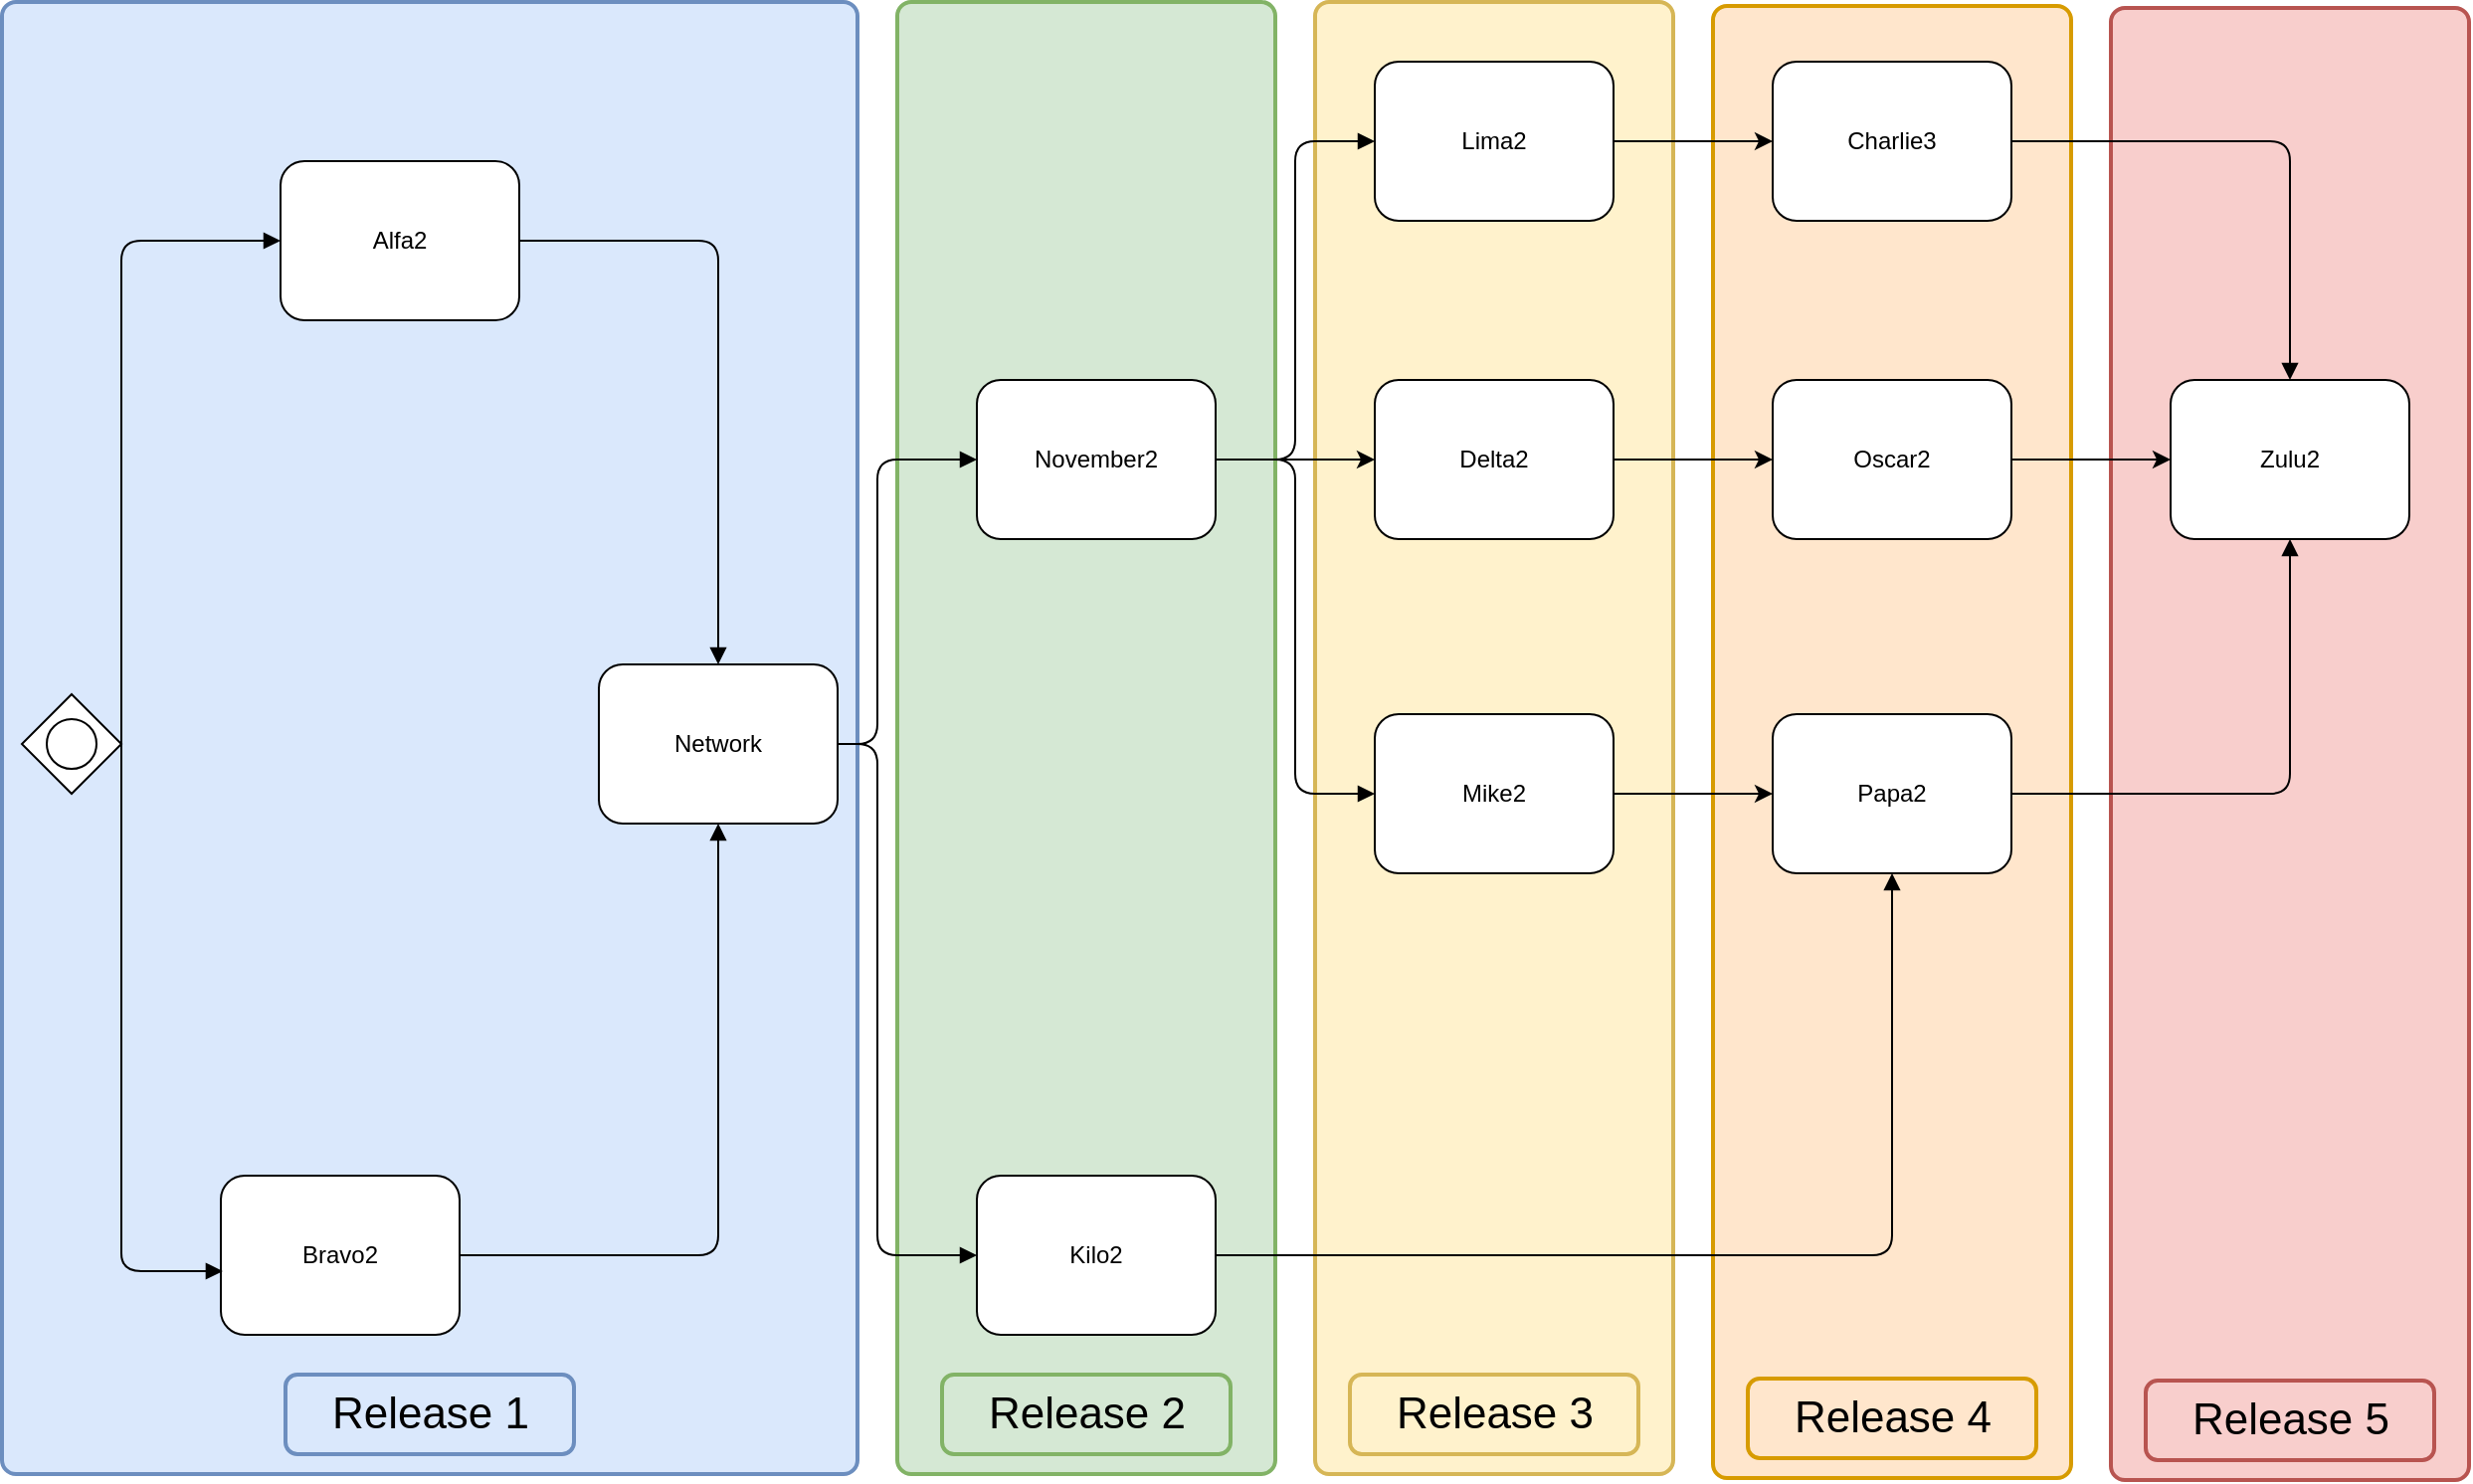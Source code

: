 <mxfile version="12.1.3" type="device" pages="1"><diagram id="BxzkeweHaF-bOpnlDuNK" name="Page-1"><mxGraphModel dx="1983" dy="1047" grid="1" gridSize="10" guides="1" tooltips="1" connect="1" arrows="1" fold="1" page="1" pageScale="1" pageWidth="1169" pageHeight="827" math="0" shadow="0"><root><mxCell id="0"/><mxCell id="1" parent="0"/><mxCell id="T5uIkKyTCGl3y_8hT5dj-17" value="" style="rounded=1;whiteSpace=wrap;html=1;absoluteArcSize=1;arcSize=14;strokeWidth=2;fillColor=#f8cecc;strokeColor=#b85450;" vertex="1" parent="1"><mxGeometry x="1070" y="43" width="180" height="740" as="geometry"/></mxCell><mxCell id="T5uIkKyTCGl3y_8hT5dj-18" value="Release 5" style="text;html=1;strokeColor=#b85450;fillColor=#f8cecc;align=center;verticalAlign=middle;whiteSpace=wrap;rounded=1;fontSize=22;strokeWidth=2;" vertex="1" parent="1"><mxGeometry x="1087.5" y="733" width="145" height="40" as="geometry"/></mxCell><mxCell id="T5uIkKyTCGl3y_8hT5dj-12" value="" style="rounded=1;whiteSpace=wrap;html=1;absoluteArcSize=1;arcSize=14;strokeWidth=2;fillColor=#ffe6cc;strokeColor=#d79b00;" vertex="1" parent="1"><mxGeometry x="870" y="42" width="180" height="740" as="geometry"/></mxCell><mxCell id="T5uIkKyTCGl3y_8hT5dj-3" value="" style="rounded=1;whiteSpace=wrap;html=1;absoluteArcSize=1;arcSize=14;strokeWidth=2;fillColor=#fff2cc;strokeColor=#d6b656;" vertex="1" parent="1"><mxGeometry x="670" y="40" width="180" height="740" as="geometry"/></mxCell><mxCell id="T5uIkKyTCGl3y_8hT5dj-4" value="Release 3" style="text;html=1;strokeColor=#d6b656;fillColor=#fff2cc;align=center;verticalAlign=middle;whiteSpace=wrap;rounded=1;fontSize=22;strokeWidth=2;" vertex="1" parent="1"><mxGeometry x="687.5" y="730" width="145" height="40" as="geometry"/></mxCell><mxCell id="T5uIkKyTCGl3y_8hT5dj-1" value="" style="rounded=1;whiteSpace=wrap;html=1;absoluteArcSize=1;arcSize=14;strokeWidth=2;fillColor=#d5e8d4;strokeColor=#82b366;" vertex="1" parent="1"><mxGeometry x="460" y="40" width="190" height="740" as="geometry"/></mxCell><mxCell id="T5uIkKyTCGl3y_8hT5dj-2" value="Release 2" style="text;html=1;strokeColor=#82b366;fillColor=#d5e8d4;align=center;verticalAlign=middle;whiteSpace=wrap;rounded=1;fontSize=22;strokeWidth=2;" vertex="1" parent="1"><mxGeometry x="482.5" y="730" width="145" height="40" as="geometry"/></mxCell><mxCell id="quVbxQPPlhL9Qug2OSyB-41" value="" style="rounded=1;whiteSpace=wrap;html=1;absoluteArcSize=1;arcSize=14;strokeWidth=2;fillColor=#dae8fc;strokeColor=#6c8ebf;" parent="1" vertex="1"><mxGeometry x="10" y="40" width="430" height="740" as="geometry"/></mxCell><mxCell id="R1xNkgSg3E6yaCgUJ3KR-2" value="Alfa2" style="shape=ext;rounded=1;html=1;whiteSpace=wrap;" parent="1" vertex="1"><mxGeometry x="150" y="120" width="120" height="80" as="geometry"/></mxCell><mxCell id="R1xNkgSg3E6yaCgUJ3KR-3" value="" style="shape=mxgraph.bpmn.shape;html=1;verticalLabelPosition=bottom;labelBackgroundColor=#ffffff;verticalAlign=top;align=center;perimeter=rhombusPerimeter;background=gateway;outlineConnect=0;outline=standard;symbol=general;" parent="1" vertex="1"><mxGeometry x="20" y="388" width="50" height="50" as="geometry"/></mxCell><mxCell id="R1xNkgSg3E6yaCgUJ3KR-4" value="Bravo2" style="shape=ext;rounded=1;html=1;whiteSpace=wrap;" parent="1" vertex="1"><mxGeometry x="120" y="630" width="120" height="80" as="geometry"/></mxCell><mxCell id="R1xNkgSg3E6yaCgUJ3KR-5" value="" style="endArrow=block;endFill=1;endSize=6;html=1;exitX=1;exitY=0.5;exitDx=0;exitDy=0;entryX=0;entryY=0.5;entryDx=0;entryDy=0;" parent="1" source="R1xNkgSg3E6yaCgUJ3KR-3" target="R1xNkgSg3E6yaCgUJ3KR-2" edge="1"><mxGeometry width="100" relative="1" as="geometry"><mxPoint x="10" y="730" as="sourcePoint"/><mxPoint x="110" y="730" as="targetPoint"/><Array as="points"><mxPoint x="70" y="160"/></Array></mxGeometry></mxCell><mxCell id="R1xNkgSg3E6yaCgUJ3KR-6" value="" style="endArrow=block;endFill=1;endSize=6;html=1;exitX=1;exitY=0.5;exitDx=0;exitDy=0;entryX=0.008;entryY=0.6;entryDx=0;entryDy=0;entryPerimeter=0;" parent="1" source="R1xNkgSg3E6yaCgUJ3KR-3" target="R1xNkgSg3E6yaCgUJ3KR-4" edge="1"><mxGeometry width="100" relative="1" as="geometry"><mxPoint x="90" y="470" as="sourcePoint"/><mxPoint x="190" y="470" as="targetPoint"/><Array as="points"><mxPoint x="70" y="650"/><mxPoint x="70" y="678"/></Array></mxGeometry></mxCell><mxCell id="quVbxQPPlhL9Qug2OSyB-1" value="Network" style="shape=ext;rounded=1;html=1;whiteSpace=wrap;" parent="1" vertex="1"><mxGeometry x="310" y="373" width="120" height="80" as="geometry"/></mxCell><mxCell id="quVbxQPPlhL9Qug2OSyB-2" value="" style="endArrow=block;endFill=1;endSize=6;html=1;exitX=1;exitY=0.5;exitDx=0;exitDy=0;entryX=0.5;entryY=0;entryDx=0;entryDy=0;" parent="1" source="R1xNkgSg3E6yaCgUJ3KR-2" target="quVbxQPPlhL9Qug2OSyB-1" edge="1"><mxGeometry width="100" relative="1" as="geometry"><mxPoint x="330" y="220" as="sourcePoint"/><mxPoint x="430" y="220" as="targetPoint"/><Array as="points"><mxPoint x="370" y="160"/></Array></mxGeometry></mxCell><mxCell id="quVbxQPPlhL9Qug2OSyB-3" value="" style="endArrow=block;endFill=1;endSize=6;html=1;exitX=1;exitY=0.5;exitDx=0;exitDy=0;entryX=0.5;entryY=1;entryDx=0;entryDy=0;" parent="1" source="R1xNkgSg3E6yaCgUJ3KR-4" target="quVbxQPPlhL9Qug2OSyB-1" edge="1"><mxGeometry width="100" relative="1" as="geometry"><mxPoint x="320" y="580" as="sourcePoint"/><mxPoint x="420" y="580" as="targetPoint"/><Array as="points"><mxPoint x="370" y="670"/></Array></mxGeometry></mxCell><mxCell id="quVbxQPPlhL9Qug2OSyB-16" value="" style="edgeStyle=orthogonalEdgeStyle;rounded=0;orthogonalLoop=1;jettySize=auto;html=1;" parent="1" source="quVbxQPPlhL9Qug2OSyB-4" target="quVbxQPPlhL9Qug2OSyB-15" edge="1"><mxGeometry relative="1" as="geometry"/></mxCell><mxCell id="quVbxQPPlhL9Qug2OSyB-4" value="November2" style="shape=ext;rounded=1;html=1;whiteSpace=wrap;" parent="1" vertex="1"><mxGeometry x="500" y="230" width="120" height="80" as="geometry"/></mxCell><mxCell id="quVbxQPPlhL9Qug2OSyB-29" value="" style="edgeStyle=orthogonalEdgeStyle;rounded=0;orthogonalLoop=1;jettySize=auto;html=1;" parent="1" source="quVbxQPPlhL9Qug2OSyB-24" target="quVbxQPPlhL9Qug2OSyB-28" edge="1"><mxGeometry relative="1" as="geometry"/></mxCell><mxCell id="quVbxQPPlhL9Qug2OSyB-24" value="Lima2" style="shape=ext;rounded=1;html=1;whiteSpace=wrap;" parent="1" vertex="1"><mxGeometry x="700" y="70" width="120" height="80" as="geometry"/></mxCell><mxCell id="quVbxQPPlhL9Qug2OSyB-28" value="Charlie3" style="shape=ext;rounded=1;html=1;whiteSpace=wrap;" parent="1" vertex="1"><mxGeometry x="900" y="70" width="120" height="80" as="geometry"/></mxCell><mxCell id="quVbxQPPlhL9Qug2OSyB-27" value="" style="edgeStyle=orthogonalEdgeStyle;rounded=0;orthogonalLoop=1;jettySize=auto;html=1;" parent="1" source="quVbxQPPlhL9Qug2OSyB-22" target="quVbxQPPlhL9Qug2OSyB-26" edge="1"><mxGeometry relative="1" as="geometry"/></mxCell><mxCell id="quVbxQPPlhL9Qug2OSyB-22" value="Mike2" style="shape=ext;rounded=1;html=1;whiteSpace=wrap;" parent="1" vertex="1"><mxGeometry x="700" y="398" width="120" height="80" as="geometry"/></mxCell><mxCell id="quVbxQPPlhL9Qug2OSyB-26" value="Papa2" style="shape=ext;rounded=1;html=1;whiteSpace=wrap;" parent="1" vertex="1"><mxGeometry x="900" y="398" width="120" height="80" as="geometry"/></mxCell><mxCell id="quVbxQPPlhL9Qug2OSyB-21" value="" style="edgeStyle=orthogonalEdgeStyle;rounded=0;orthogonalLoop=1;jettySize=auto;html=1;" parent="1" source="quVbxQPPlhL9Qug2OSyB-15" target="quVbxQPPlhL9Qug2OSyB-20" edge="1"><mxGeometry relative="1" as="geometry"/></mxCell><mxCell id="quVbxQPPlhL9Qug2OSyB-15" value="Delta2" style="shape=ext;rounded=1;html=1;whiteSpace=wrap;" parent="1" vertex="1"><mxGeometry x="700" y="230" width="120" height="80" as="geometry"/></mxCell><mxCell id="quVbxQPPlhL9Qug2OSyB-35" value="" style="edgeStyle=orthogonalEdgeStyle;rounded=0;orthogonalLoop=1;jettySize=auto;html=1;" parent="1" source="quVbxQPPlhL9Qug2OSyB-20" target="quVbxQPPlhL9Qug2OSyB-34" edge="1"><mxGeometry relative="1" as="geometry"/></mxCell><mxCell id="quVbxQPPlhL9Qug2OSyB-20" value="Oscar2" style="shape=ext;rounded=1;html=1;whiteSpace=wrap;" parent="1" vertex="1"><mxGeometry x="900" y="230" width="120" height="80" as="geometry"/></mxCell><mxCell id="quVbxQPPlhL9Qug2OSyB-34" value="Zulu2" style="shape=ext;rounded=1;html=1;whiteSpace=wrap;" parent="1" vertex="1"><mxGeometry x="1100" y="230" width="120" height="80" as="geometry"/></mxCell><mxCell id="quVbxQPPlhL9Qug2OSyB-8" value="Kilo2" style="shape=ext;rounded=1;html=1;whiteSpace=wrap;" parent="1" vertex="1"><mxGeometry x="500" y="630" width="120" height="80" as="geometry"/></mxCell><mxCell id="quVbxQPPlhL9Qug2OSyB-30" value="" style="endArrow=block;endFill=1;endSize=6;html=1;exitX=1;exitY=0.5;exitDx=0;exitDy=0;entryX=0;entryY=0.5;entryDx=0;entryDy=0;" parent="1" source="quVbxQPPlhL9Qug2OSyB-1" target="quVbxQPPlhL9Qug2OSyB-8" edge="1"><mxGeometry width="100" relative="1" as="geometry"><mxPoint x="370" y="500" as="sourcePoint"/><mxPoint x="470" y="500" as="targetPoint"/><Array as="points"><mxPoint x="450" y="413"/><mxPoint x="450" y="670"/></Array></mxGeometry></mxCell><mxCell id="quVbxQPPlhL9Qug2OSyB-33" value="" style="endArrow=block;endFill=1;endSize=6;html=1;exitX=1;exitY=0.5;exitDx=0;exitDy=0;entryX=0;entryY=0.5;entryDx=0;entryDy=0;" parent="1" source="quVbxQPPlhL9Qug2OSyB-1" target="quVbxQPPlhL9Qug2OSyB-4" edge="1"><mxGeometry width="100" relative="1" as="geometry"><mxPoint x="450" y="372.5" as="sourcePoint"/><mxPoint x="550" y="372.5" as="targetPoint"/><Array as="points"><mxPoint x="450" y="413"/><mxPoint x="450" y="270"/></Array></mxGeometry></mxCell><mxCell id="quVbxQPPlhL9Qug2OSyB-36" value="" style="endArrow=block;endFill=1;endSize=6;html=1;entryX=0.5;entryY=0;entryDx=0;entryDy=0;exitX=1;exitY=0.5;exitDx=0;exitDy=0;" parent="1" source="quVbxQPPlhL9Qug2OSyB-28" target="quVbxQPPlhL9Qug2OSyB-34" edge="1"><mxGeometry width="100" relative="1" as="geometry"><mxPoint x="1040" y="140" as="sourcePoint"/><mxPoint x="1140" y="140" as="targetPoint"/><Array as="points"><mxPoint x="1160" y="110"/></Array></mxGeometry></mxCell><mxCell id="quVbxQPPlhL9Qug2OSyB-37" value="" style="endArrow=block;endFill=1;endSize=6;html=1;exitX=1;exitY=0.5;exitDx=0;exitDy=0;entryX=0.5;entryY=1;entryDx=0;entryDy=0;" parent="1" source="quVbxQPPlhL9Qug2OSyB-26" target="quVbxQPPlhL9Qug2OSyB-34" edge="1"><mxGeometry width="100" relative="1" as="geometry"><mxPoint x="1080" y="430" as="sourcePoint"/><mxPoint x="1180" y="430" as="targetPoint"/><Array as="points"><mxPoint x="1160" y="438"/></Array></mxGeometry></mxCell><mxCell id="quVbxQPPlhL9Qug2OSyB-38" value="" style="endArrow=block;endFill=1;endSize=6;html=1;exitX=1;exitY=0.5;exitDx=0;exitDy=0;entryX=0.5;entryY=1;entryDx=0;entryDy=0;" parent="1" source="quVbxQPPlhL9Qug2OSyB-8" target="quVbxQPPlhL9Qug2OSyB-26" edge="1"><mxGeometry width="100" relative="1" as="geometry"><mxPoint x="710" y="669.5" as="sourcePoint"/><mxPoint x="810" y="669.5" as="targetPoint"/><Array as="points"><mxPoint x="960" y="670"/></Array></mxGeometry></mxCell><mxCell id="quVbxQPPlhL9Qug2OSyB-39" value="" style="endArrow=block;endFill=1;endSize=6;html=1;exitX=1;exitY=0.5;exitDx=0;exitDy=0;entryX=0;entryY=0.5;entryDx=0;entryDy=0;" parent="1" source="quVbxQPPlhL9Qug2OSyB-4" target="quVbxQPPlhL9Qug2OSyB-22" edge="1"><mxGeometry width="100" relative="1" as="geometry"><mxPoint x="630" y="350" as="sourcePoint"/><mxPoint x="730" y="350" as="targetPoint"/><Array as="points"><mxPoint x="660" y="270"/><mxPoint x="660" y="438"/></Array></mxGeometry></mxCell><mxCell id="quVbxQPPlhL9Qug2OSyB-40" value="" style="endArrow=block;endFill=1;endSize=6;html=1;exitX=1;exitY=0.5;exitDx=0;exitDy=0;entryX=0;entryY=0.5;entryDx=0;entryDy=0;" parent="1" source="quVbxQPPlhL9Qug2OSyB-4" target="quVbxQPPlhL9Qug2OSyB-24" edge="1"><mxGeometry width="100" relative="1" as="geometry"><mxPoint x="610" y="360" as="sourcePoint"/><mxPoint x="710" y="360" as="targetPoint"/><Array as="points"><mxPoint x="660" y="270"/><mxPoint x="660" y="110"/></Array></mxGeometry></mxCell><mxCell id="OCCCZCtWt3uA_xWuCQBb-2" value="Release 1" style="text;html=1;strokeColor=#6c8ebf;fillColor=#dae8fc;align=center;verticalAlign=middle;whiteSpace=wrap;rounded=1;fontSize=22;strokeWidth=2;" parent="1" vertex="1"><mxGeometry x="152.5" y="730" width="145" height="40" as="geometry"/></mxCell><mxCell id="T5uIkKyTCGl3y_8hT5dj-13" value="Release 4" style="text;html=1;strokeColor=#d79b00;fillColor=#ffe6cc;align=center;verticalAlign=middle;whiteSpace=wrap;rounded=1;fontSize=22;strokeWidth=2;" vertex="1" parent="1"><mxGeometry x="887.5" y="732" width="145" height="40" as="geometry"/></mxCell></root></mxGraphModel></diagram></mxfile>